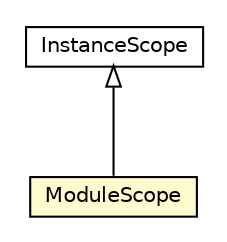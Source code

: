 #!/usr/local/bin/dot
#
# Class diagram 
# Generated by UMLGraph version R5_6-24-gf6e263 (http://www.umlgraph.org/)
#

digraph G {
	edge [fontname="Helvetica",fontsize=10,labelfontname="Helvetica",labelfontsize=10];
	node [fontname="Helvetica",fontsize=10,shape=plaintext];
	nodesep=0.25;
	ranksep=0.5;
	// org.universAAL.middleware.interfaces.configuration.scope.InstanceScope
	c253486 [label=<<table title="org.universAAL.middleware.interfaces.configuration.scope.InstanceScope" border="0" cellborder="1" cellspacing="0" cellpadding="2" port="p" href="./InstanceScope.html">
		<tr><td><table border="0" cellspacing="0" cellpadding="1">
<tr><td align="center" balign="center"> InstanceScope </td></tr>
		</table></td></tr>
		</table>>, URL="./InstanceScope.html", fontname="Helvetica", fontcolor="black", fontsize=10.0];
	// org.universAAL.middleware.interfaces.configuration.scope.ModuleScope
	c253487 [label=<<table title="org.universAAL.middleware.interfaces.configuration.scope.ModuleScope" border="0" cellborder="1" cellspacing="0" cellpadding="2" port="p" bgcolor="lemonChiffon" href="./ModuleScope.html">
		<tr><td><table border="0" cellspacing="0" cellpadding="1">
<tr><td align="center" balign="center"> ModuleScope </td></tr>
		</table></td></tr>
		</table>>, URL="./ModuleScope.html", fontname="Helvetica", fontcolor="black", fontsize=10.0];
	//org.universAAL.middleware.interfaces.configuration.scope.ModuleScope extends org.universAAL.middleware.interfaces.configuration.scope.InstanceScope
	c253486:p -> c253487:p [dir=back,arrowtail=empty];
}

